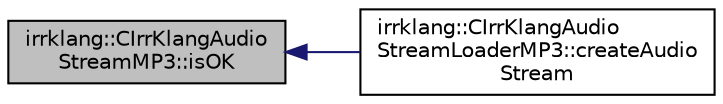 digraph "irrklang::CIrrKlangAudioStreamMP3::isOK"
{
  bgcolor="transparent";
  edge [fontname="Helvetica",fontsize="10",labelfontname="Helvetica",labelfontsize="10"];
  node [fontname="Helvetica",fontsize="10",shape=record];
  rankdir="LR";
  Node1 [label="irrklang::CIrrKlangAudio\lStreamMP3::isOK",height=0.2,width=0.4,color="black", fillcolor="grey75", style="filled", fontcolor="black"];
  Node1 -> Node2 [dir="back",color="midnightblue",fontsize="10",style="solid",fontname="Helvetica"];
  Node2 [label="irrklang::CIrrKlangAudio\lStreamLoaderMP3::createAudio\lStream",height=0.2,width=0.4,color="black",URL="$classirrklang_1_1CIrrKlangAudioStreamLoaderMP3.html#aa2abcfd3b38eb8bb49e782678aac3ab2",tooltip="Creates an audio file input stream from a file. "];
}
